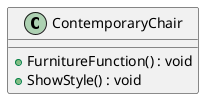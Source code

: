 @startuml
class ContemporaryChair {
    + FurnitureFunction() : void
    + ShowStyle() : void
}
@enduml
